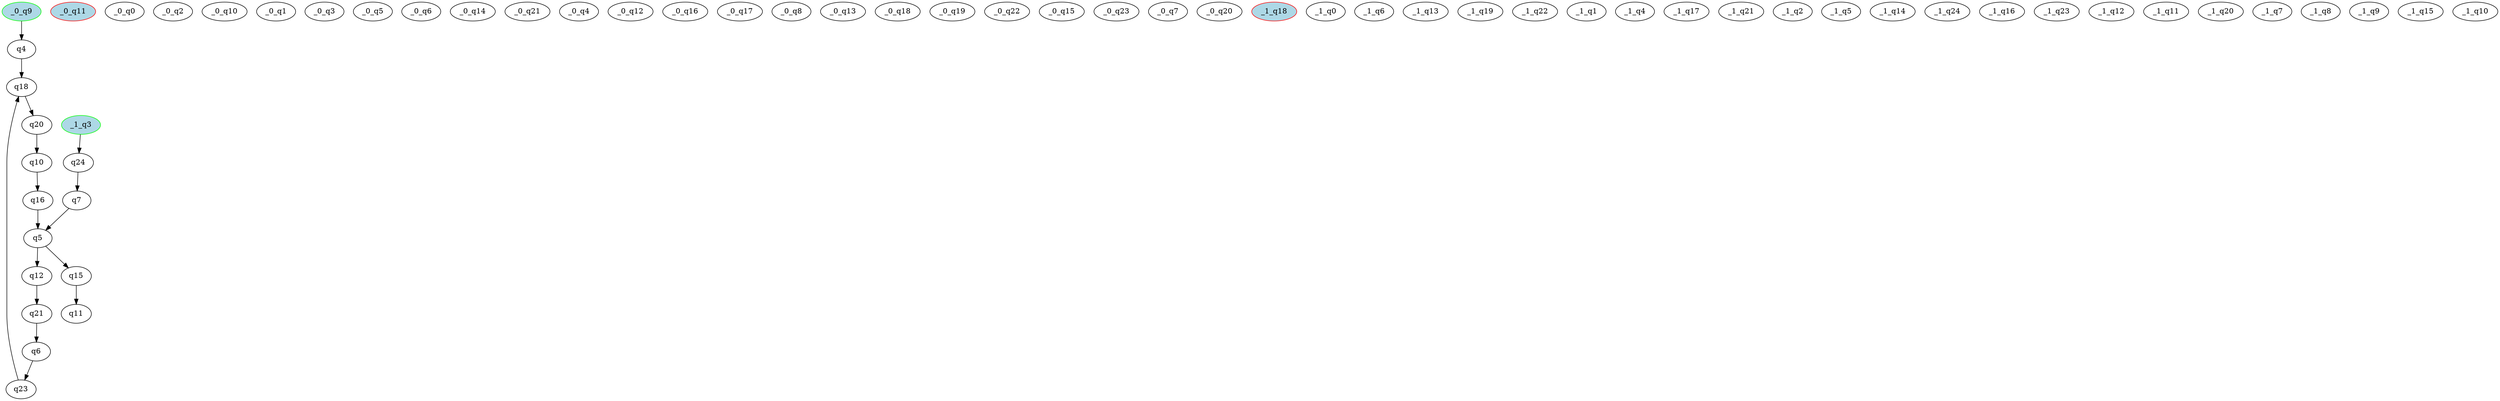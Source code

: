 
digraph result{
_0_q9 [initial=1,color=green][style=filled,fillcolor=lightblue];
_0_q11 [final=1,color=red][style=filled,fillcolor=lightblue];
_0_q0 ;
_0_q2 ;
_0_q10 ;
_0_q1 ;
_0_q3 ;
_0_q5 ;
_0_q6 ;
_0_q14 ;
_0_q21 ;
_0_q4 ;
_0_q12 ;
_0_q16 ;
_0_q17 ;
_0_q8 ;
_0_q13 ;
_0_q18 ;
_0_q19 ;
_0_q22 ;
_0_q15 ;
_0_q23 ;
_0_q7 ;
_0_q20 ;
_0_q9 -> q4 -> q18 -> q20 -> q10 -> q16 -> q5 -> q15 -> q11;
_1_q3 [initial=1,color=green][style=filled,fillcolor=lightblue];
_1_q18 [final=1,color=red][style=filled,fillcolor=lightblue];
_1_q0 ;
_1_q6 ;
_1_q13 ;
_1_q19 ;
_1_q22 ;
_1_q1 ;
_1_q4 ;
_1_q17 ;
_1_q21 ;
_1_q2 ;
_1_q5 ;
_1_q14 ;
_1_q24 ;
_1_q16 ;
_1_q23 ;
_1_q12 ;
_1_q11 ;
_1_q20 ;
_1_q7 ;
_1_q8 ;
_1_q9 ;
_1_q15 ;
_1_q10 ;
_1_q3 -> q24 -> q7 -> q5 -> q12 -> q21 -> q6 -> q23 -> q18;
}
